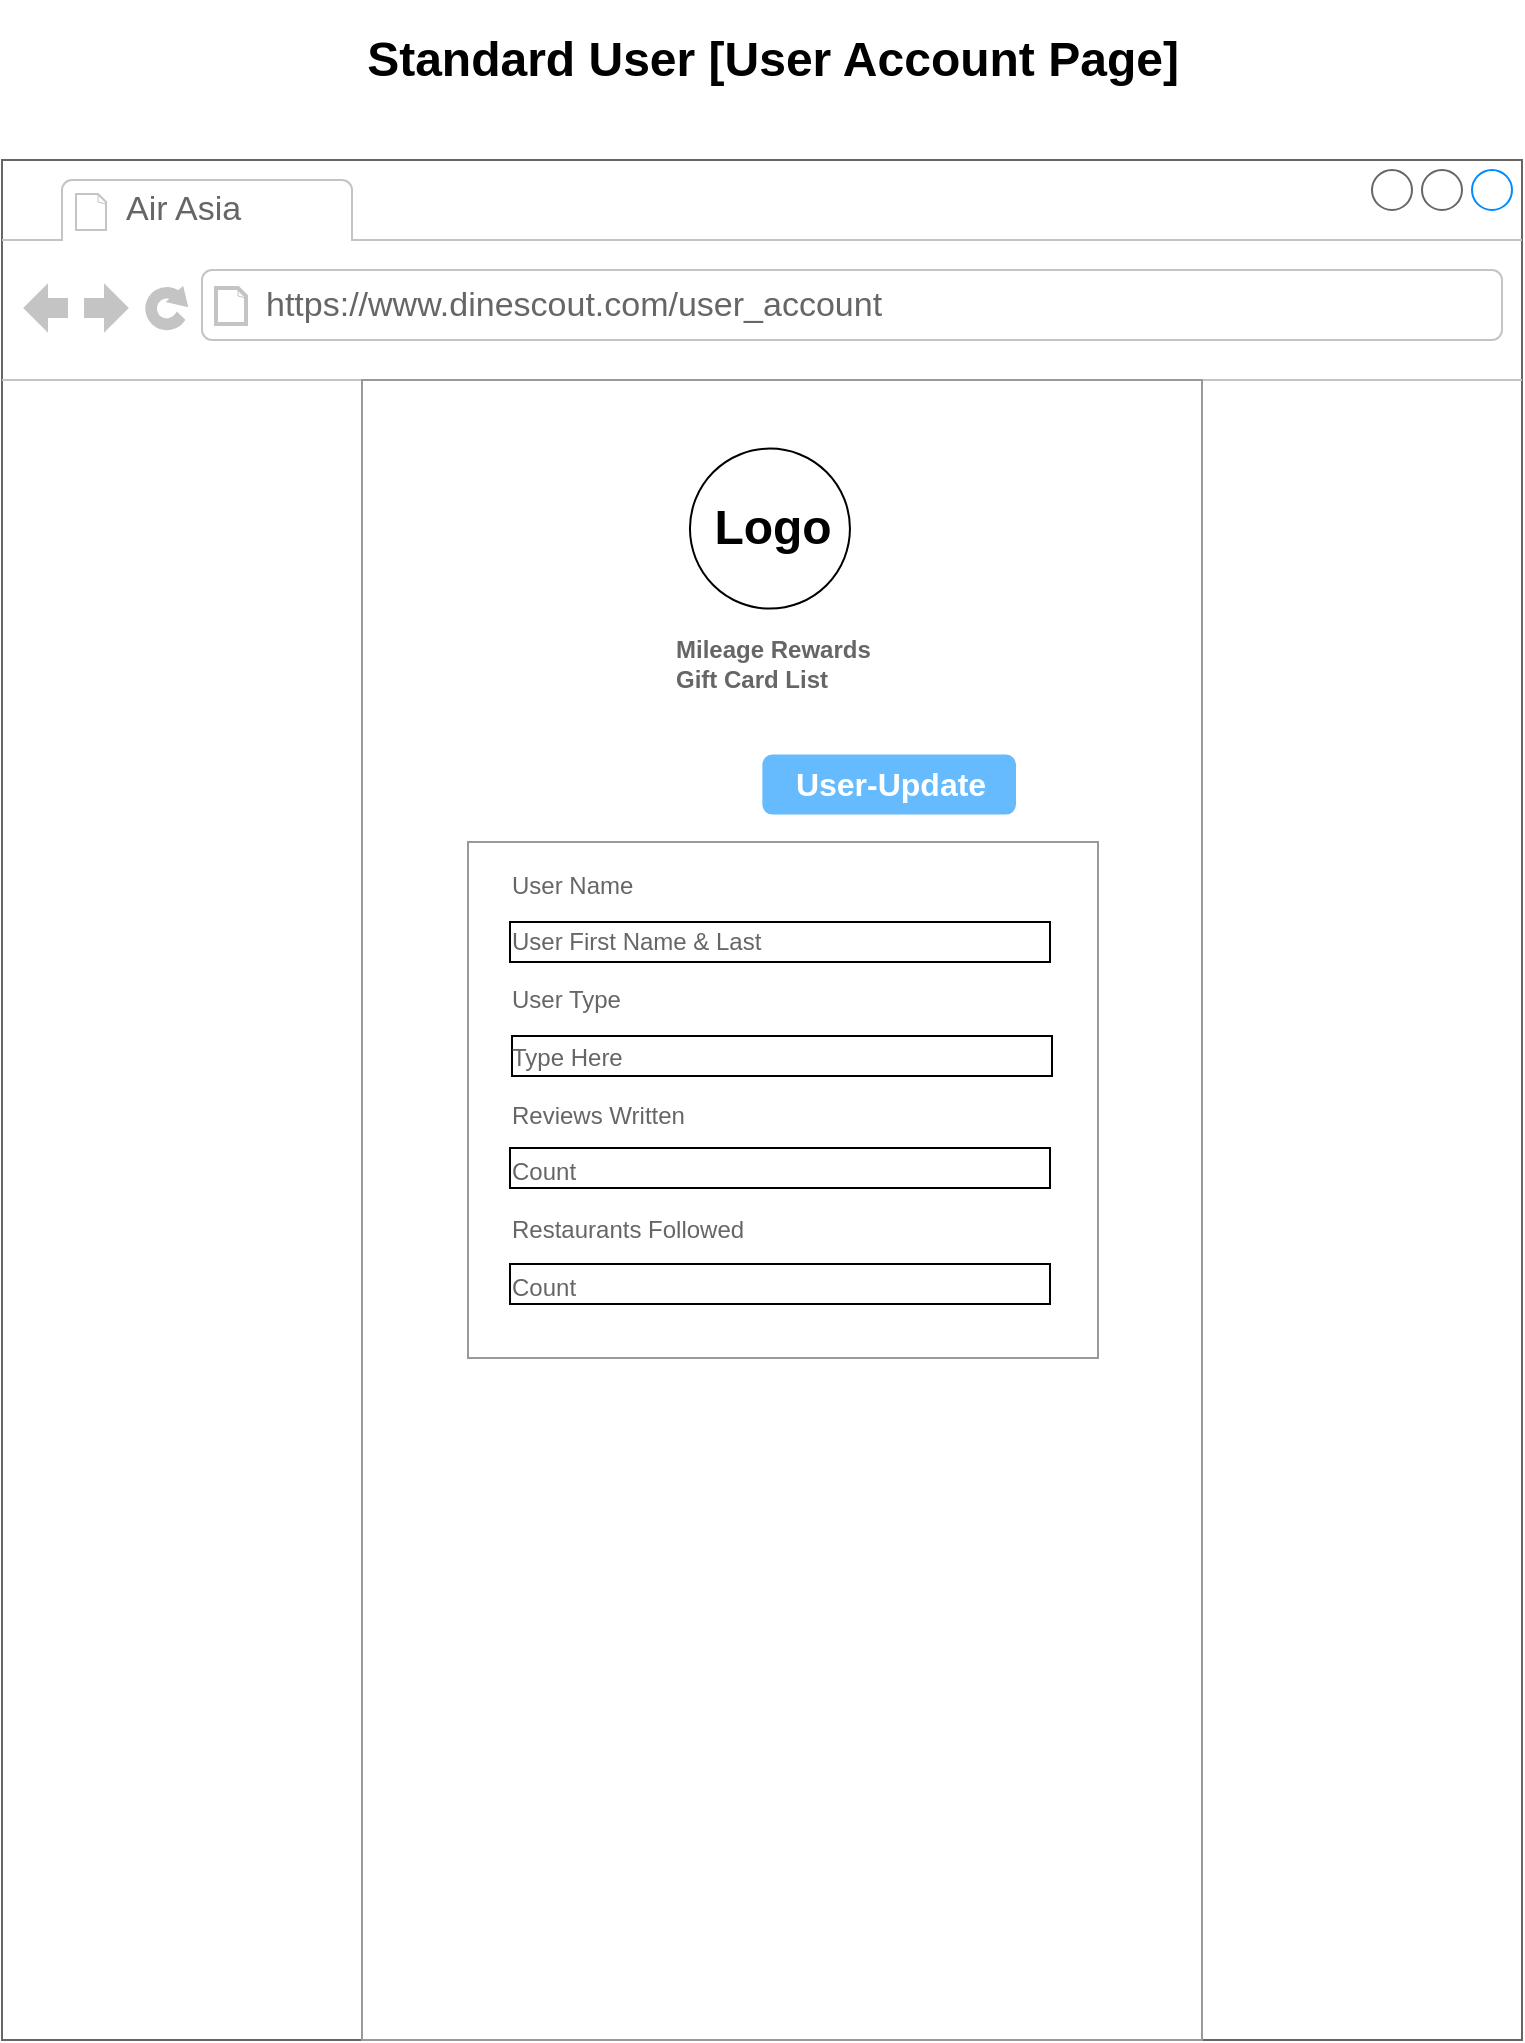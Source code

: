 <mxfile version="24.8.0">
  <diagram name="Page-1" id="GNzj96wlSZAgZW0B1Xzi">
    <mxGraphModel dx="1232" dy="1097" grid="1" gridSize="10" guides="1" tooltips="1" connect="1" arrows="1" fold="1" page="1" pageScale="1" pageWidth="850" pageHeight="1100" math="0" shadow="0">
      <root>
        <mxCell id="0" />
        <mxCell id="1" parent="0" />
        <mxCell id="h8tkEOQfb4YPFhZdcTbf-1" value="" style="strokeWidth=1;shadow=0;dashed=0;align=center;html=1;shape=mxgraph.mockup.containers.browserWindow;rSize=0;strokeColor=#666666;strokeColor2=#008cff;strokeColor3=#c4c4c4;mainText=,;recursiveResize=0;" vertex="1" parent="1">
          <mxGeometry x="40" y="120" width="760" height="940" as="geometry" />
        </mxCell>
        <mxCell id="h8tkEOQfb4YPFhZdcTbf-2" value="Air Asia" style="strokeWidth=1;shadow=0;dashed=0;align=center;html=1;shape=mxgraph.mockup.containers.anchor;fontSize=17;fontColor=#666666;align=left;whiteSpace=wrap;" vertex="1" parent="h8tkEOQfb4YPFhZdcTbf-1">
          <mxGeometry x="60" y="12" width="110" height="26" as="geometry" />
        </mxCell>
        <mxCell id="h8tkEOQfb4YPFhZdcTbf-3" value="https://www.dinescout.com/user_account" style="strokeWidth=1;shadow=0;dashed=0;align=center;html=1;shape=mxgraph.mockup.containers.anchor;rSize=0;fontSize=17;fontColor=#666666;align=left;" vertex="1" parent="h8tkEOQfb4YPFhZdcTbf-1">
          <mxGeometry x="130" y="60" width="250" height="26" as="geometry" />
        </mxCell>
        <mxCell id="h8tkEOQfb4YPFhZdcTbf-4" value="" style="strokeWidth=1;shadow=0;dashed=0;align=center;html=1;shape=mxgraph.mockup.forms.rrect;rSize=0;strokeColor=#999999;fillColor=#ffffff;" vertex="1" parent="h8tkEOQfb4YPFhZdcTbf-1">
          <mxGeometry x="180" y="110" width="420" height="830" as="geometry" />
        </mxCell>
        <mxCell id="h8tkEOQfb4YPFhZdcTbf-5" value="&lt;b&gt;Mileage Rewards&lt;/b&gt;&lt;div&gt;&lt;b&gt;Gift Card List&lt;/b&gt;&lt;/div&gt;" style="strokeWidth=1;shadow=0;dashed=0;align=center;html=1;shape=mxgraph.mockup.forms.anchor;fontSize=12;fontColor=#666666;align=left;resizeWidth=1;spacingLeft=0;" vertex="1" parent="h8tkEOQfb4YPFhZdcTbf-4">
          <mxGeometry width="273" height="40" relative="1" as="geometry">
            <mxPoint x="155" y="122" as="offset" />
          </mxGeometry>
        </mxCell>
        <mxCell id="h8tkEOQfb4YPFhZdcTbf-8" value="" style="ellipse;whiteSpace=wrap;html=1;aspect=fixed;" vertex="1" parent="h8tkEOQfb4YPFhZdcTbf-4">
          <mxGeometry x="163.98" y="34.303" width="80" height="80" as="geometry" />
        </mxCell>
        <mxCell id="h8tkEOQfb4YPFhZdcTbf-9" value="Logo" style="text;strokeColor=none;fillColor=none;html=1;fontSize=24;fontStyle=1;verticalAlign=middle;align=center;" vertex="1" parent="h8tkEOQfb4YPFhZdcTbf-4">
          <mxGeometry x="100" y="51.61" width="210" height="45.39" as="geometry" />
        </mxCell>
        <mxCell id="h8tkEOQfb4YPFhZdcTbf-10" value="Cust-Add" style="strokeWidth=1;shadow=0;dashed=0;align=center;html=1;shape=mxgraph.mockup.forms.rrect;rSize=5;strokeColor=none;fontColor=#ffffff;fillColor=#66bbff;fontSize=16;fontStyle=1;" vertex="1" parent="h8tkEOQfb4YPFhZdcTbf-4">
          <mxGeometry x="52.68" y="370.0" width="80" height="30" as="geometry" />
        </mxCell>
        <mxCell id="h8tkEOQfb4YPFhZdcTbf-11" value="Card-Add" style="strokeWidth=1;shadow=0;dashed=0;align=center;html=1;shape=mxgraph.mockup.forms.rrect;rSize=5;strokeColor=none;fontColor=#ffffff;fillColor=#66bbff;fontSize=16;fontStyle=1;" vertex="1" parent="h8tkEOQfb4YPFhZdcTbf-4">
          <mxGeometry x="287.5" y="370.0" width="80" height="30" as="geometry" />
        </mxCell>
        <mxCell id="h8tkEOQfb4YPFhZdcTbf-17" value="" style="strokeWidth=1;shadow=0;dashed=0;align=center;html=1;shape=mxgraph.mockup.forms.anchor;fontSize=12;fontColor=#666666;align=left;resizeWidth=1;spacingLeft=0;" vertex="1" parent="h8tkEOQfb4YPFhZdcTbf-4">
          <mxGeometry x="164.5" y="540" width="115" height="20" as="geometry" />
        </mxCell>
        <mxCell id="h8tkEOQfb4YPFhZdcTbf-22" value="Standard User [User Account Page]" style="text;strokeColor=none;fillColor=none;html=1;fontSize=24;fontStyle=1;verticalAlign=middle;align=center;" vertex="1" parent="1">
          <mxGeometry x="375" y="40" width="100" height="60" as="geometry" />
        </mxCell>
        <mxCell id="h8tkEOQfb4YPFhZdcTbf-23" value="" style="strokeWidth=1;shadow=0;dashed=0;align=center;html=1;shape=mxgraph.mockup.forms.rrect;rSize=0;strokeColor=#999999;fontColor=#666666;align=left;spacingLeft=5;resizeWidth=1;" vertex="1" parent="1">
          <mxGeometry x="273" y="461" width="315" height="258" as="geometry" />
        </mxCell>
        <mxCell id="h8tkEOQfb4YPFhZdcTbf-24" value="" style="rounded=0;whiteSpace=wrap;html=1;" vertex="1" parent="1">
          <mxGeometry x="294" y="501" width="270" height="20" as="geometry" />
        </mxCell>
        <mxCell id="h8tkEOQfb4YPFhZdcTbf-26" value="" style="rounded=0;whiteSpace=wrap;html=1;" vertex="1" parent="1">
          <mxGeometry x="295" y="558" width="270" height="20" as="geometry" />
        </mxCell>
        <mxCell id="h8tkEOQfb4YPFhZdcTbf-27" value="" style="rounded=0;whiteSpace=wrap;html=1;" vertex="1" parent="1">
          <mxGeometry x="294" y="614" width="270" height="20" as="geometry" />
        </mxCell>
        <mxCell id="h8tkEOQfb4YPFhZdcTbf-29" value="" style="rounded=0;whiteSpace=wrap;html=1;" vertex="1" parent="1">
          <mxGeometry x="294" y="672" width="270" height="20" as="geometry" />
        </mxCell>
        <mxCell id="h8tkEOQfb4YPFhZdcTbf-28" value="User Name&lt;div&gt;&lt;br&gt;&lt;/div&gt;&lt;div&gt;User First Name &amp;amp; Last&lt;br&gt;&lt;div&gt;&lt;br&gt;&lt;/div&gt;&lt;div&gt;User Type&lt;/div&gt;&lt;div&gt;&lt;br&gt;&lt;/div&gt;&lt;div&gt;Type Here&lt;/div&gt;&lt;div&gt;&lt;br&gt;&lt;/div&gt;&lt;div&gt;Reviews Written&lt;/div&gt;&lt;div&gt;&lt;br&gt;&lt;/div&gt;&lt;div&gt;Count&lt;/div&gt;&lt;div&gt;&lt;br&gt;&lt;/div&gt;&lt;div&gt;Restaurants Followed&lt;/div&gt;&lt;/div&gt;&lt;div&gt;&lt;br&gt;&lt;/div&gt;&lt;div&gt;Count&lt;/div&gt;" style="strokeWidth=1;shadow=0;dashed=0;align=center;html=1;shape=mxgraph.mockup.forms.anchor;fontSize=12;fontColor=#666666;align=left;resizeWidth=1;spacingLeft=0;" vertex="1" parent="1">
          <mxGeometry x="293" y="518" width="210" height="130" as="geometry" />
        </mxCell>
        <mxCell id="h8tkEOQfb4YPFhZdcTbf-30" value="User-Update" style="strokeWidth=1;shadow=0;dashed=0;align=center;html=1;shape=mxgraph.mockup.forms.rrect;rSize=5;strokeColor=none;fontColor=#ffffff;fillColor=#66bbff;fontSize=16;fontStyle=1;" vertex="1" parent="1">
          <mxGeometry x="420.18" y="417.3" width="126.82" height="30" as="geometry" />
        </mxCell>
      </root>
    </mxGraphModel>
  </diagram>
</mxfile>
